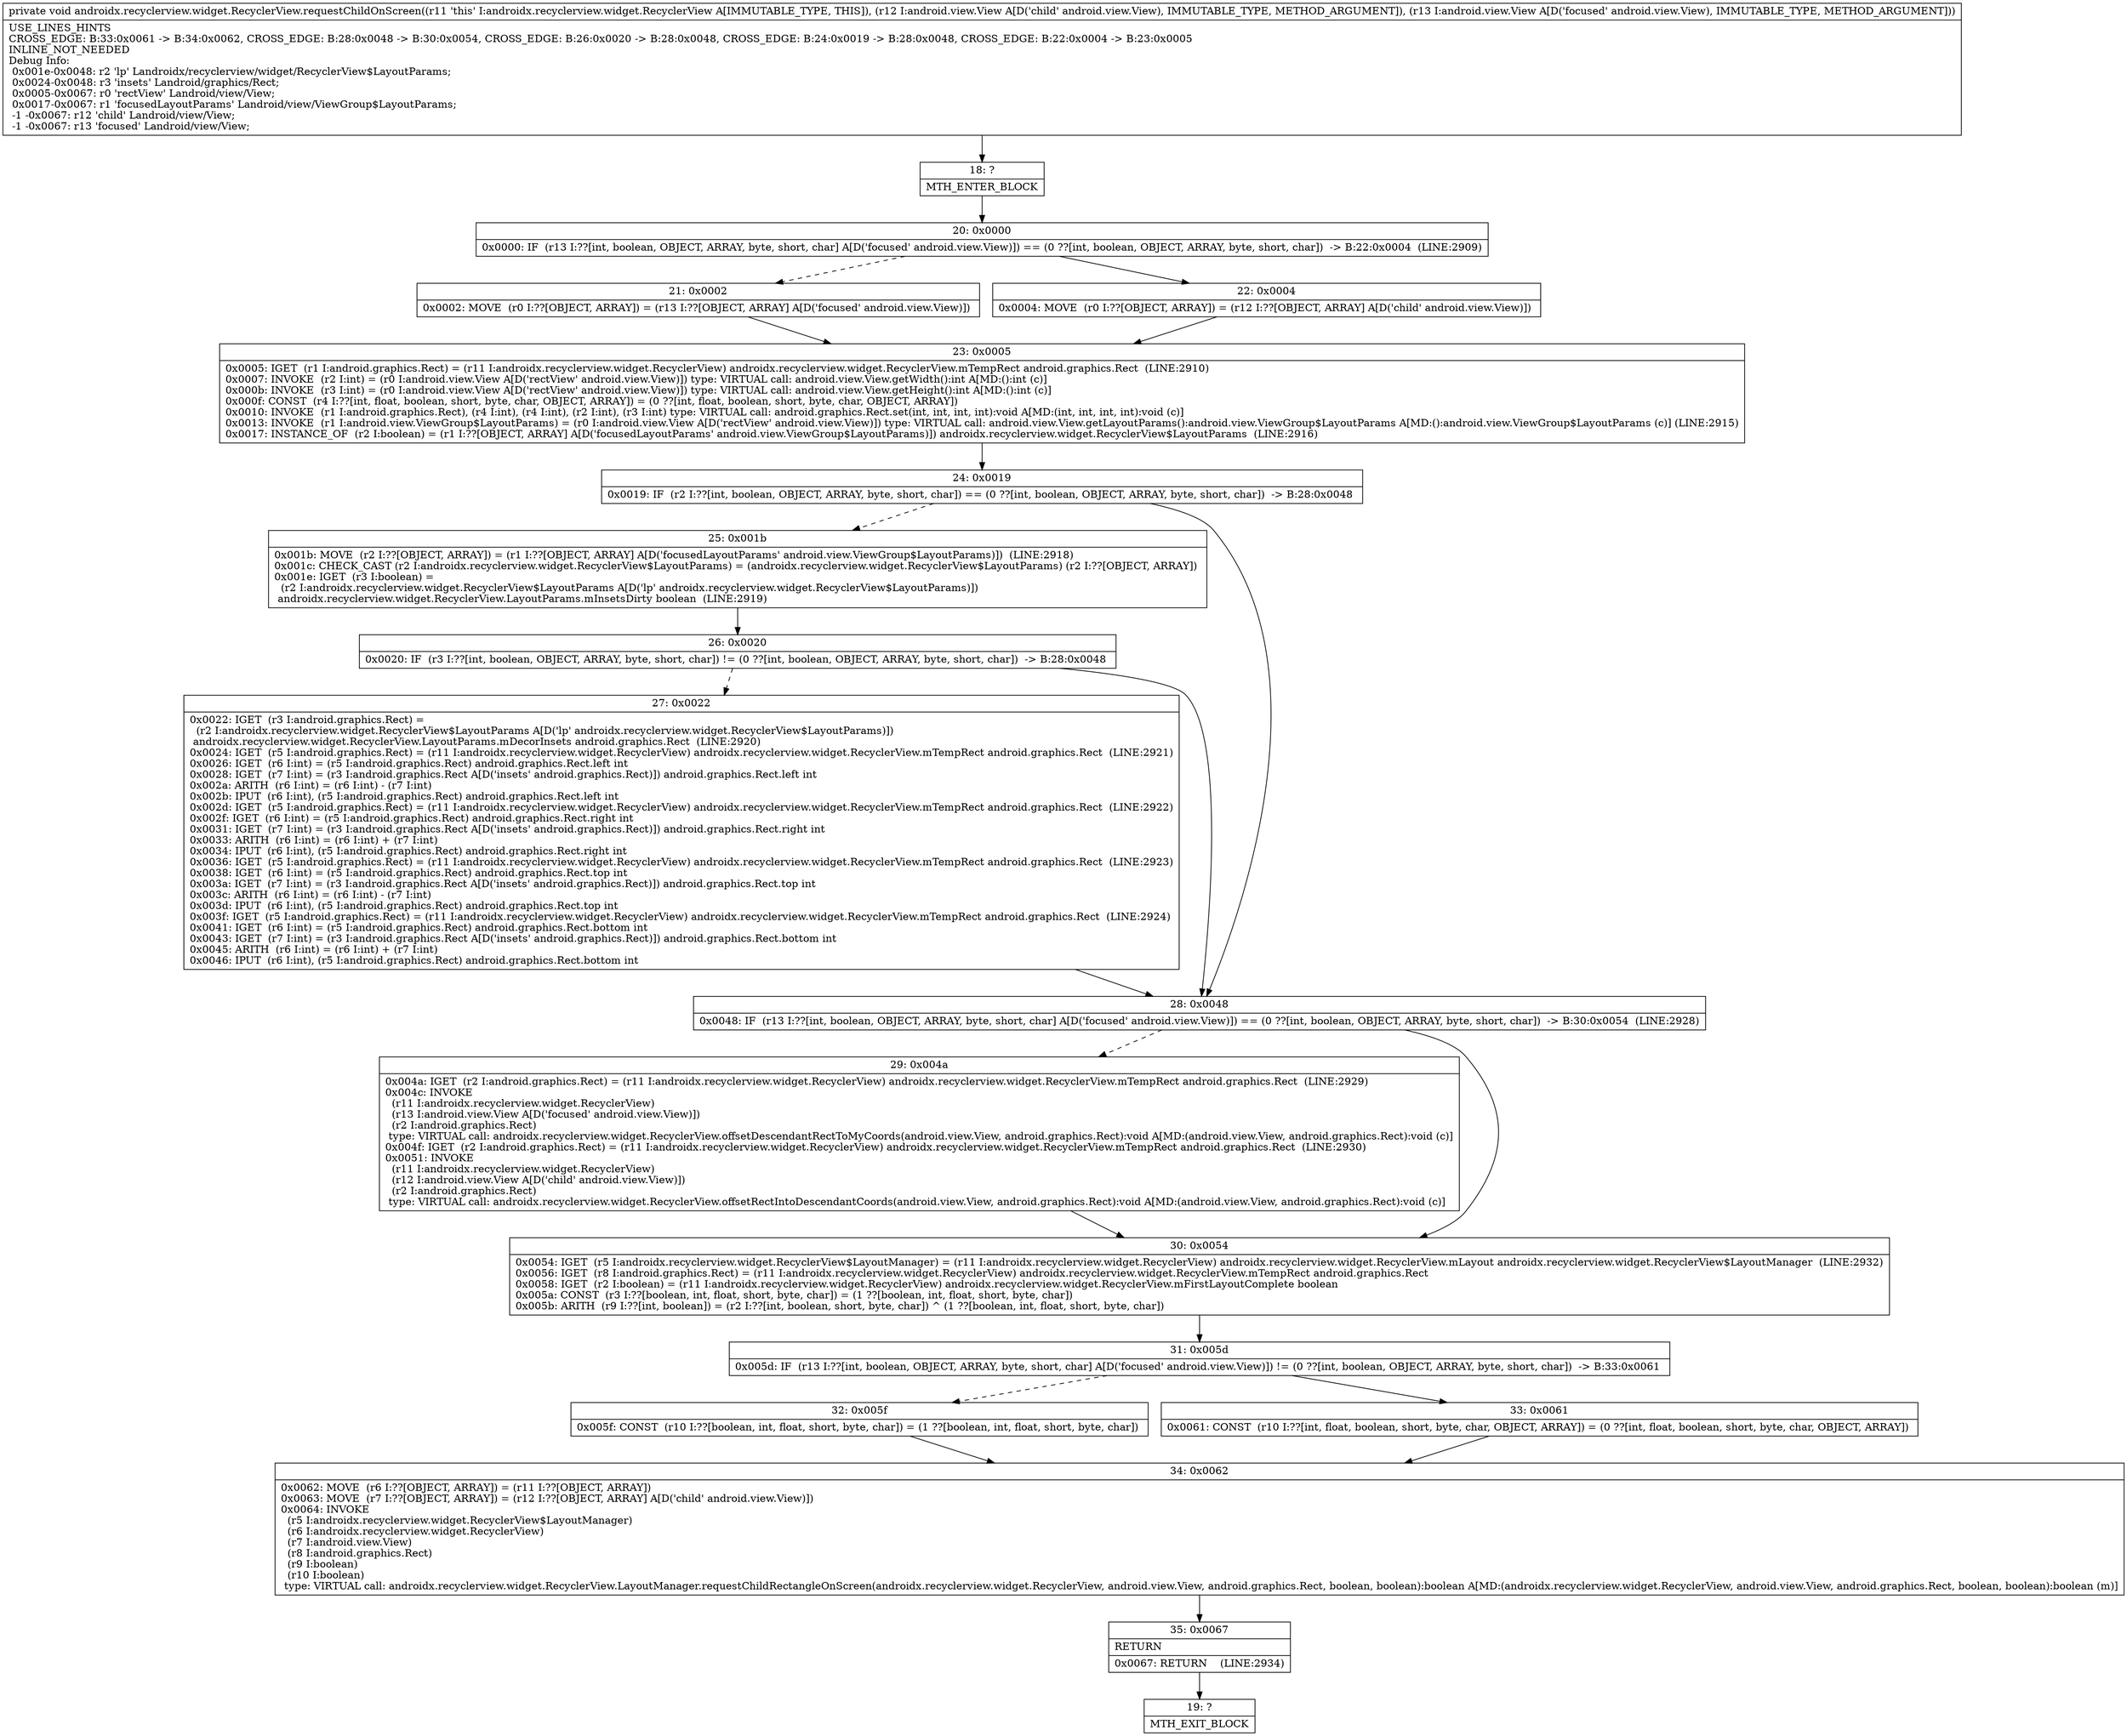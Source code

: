 digraph "CFG forandroidx.recyclerview.widget.RecyclerView.requestChildOnScreen(Landroid\/view\/View;Landroid\/view\/View;)V" {
Node_18 [shape=record,label="{18\:\ ?|MTH_ENTER_BLOCK\l}"];
Node_20 [shape=record,label="{20\:\ 0x0000|0x0000: IF  (r13 I:??[int, boolean, OBJECT, ARRAY, byte, short, char] A[D('focused' android.view.View)]) == (0 ??[int, boolean, OBJECT, ARRAY, byte, short, char])  \-\> B:22:0x0004  (LINE:2909)\l}"];
Node_21 [shape=record,label="{21\:\ 0x0002|0x0002: MOVE  (r0 I:??[OBJECT, ARRAY]) = (r13 I:??[OBJECT, ARRAY] A[D('focused' android.view.View)]) \l}"];
Node_23 [shape=record,label="{23\:\ 0x0005|0x0005: IGET  (r1 I:android.graphics.Rect) = (r11 I:androidx.recyclerview.widget.RecyclerView) androidx.recyclerview.widget.RecyclerView.mTempRect android.graphics.Rect  (LINE:2910)\l0x0007: INVOKE  (r2 I:int) = (r0 I:android.view.View A[D('rectView' android.view.View)]) type: VIRTUAL call: android.view.View.getWidth():int A[MD:():int (c)]\l0x000b: INVOKE  (r3 I:int) = (r0 I:android.view.View A[D('rectView' android.view.View)]) type: VIRTUAL call: android.view.View.getHeight():int A[MD:():int (c)]\l0x000f: CONST  (r4 I:??[int, float, boolean, short, byte, char, OBJECT, ARRAY]) = (0 ??[int, float, boolean, short, byte, char, OBJECT, ARRAY]) \l0x0010: INVOKE  (r1 I:android.graphics.Rect), (r4 I:int), (r4 I:int), (r2 I:int), (r3 I:int) type: VIRTUAL call: android.graphics.Rect.set(int, int, int, int):void A[MD:(int, int, int, int):void (c)]\l0x0013: INVOKE  (r1 I:android.view.ViewGroup$LayoutParams) = (r0 I:android.view.View A[D('rectView' android.view.View)]) type: VIRTUAL call: android.view.View.getLayoutParams():android.view.ViewGroup$LayoutParams A[MD:():android.view.ViewGroup$LayoutParams (c)] (LINE:2915)\l0x0017: INSTANCE_OF  (r2 I:boolean) = (r1 I:??[OBJECT, ARRAY] A[D('focusedLayoutParams' android.view.ViewGroup$LayoutParams)]) androidx.recyclerview.widget.RecyclerView$LayoutParams  (LINE:2916)\l}"];
Node_24 [shape=record,label="{24\:\ 0x0019|0x0019: IF  (r2 I:??[int, boolean, OBJECT, ARRAY, byte, short, char]) == (0 ??[int, boolean, OBJECT, ARRAY, byte, short, char])  \-\> B:28:0x0048 \l}"];
Node_25 [shape=record,label="{25\:\ 0x001b|0x001b: MOVE  (r2 I:??[OBJECT, ARRAY]) = (r1 I:??[OBJECT, ARRAY] A[D('focusedLayoutParams' android.view.ViewGroup$LayoutParams)])  (LINE:2918)\l0x001c: CHECK_CAST (r2 I:androidx.recyclerview.widget.RecyclerView$LayoutParams) = (androidx.recyclerview.widget.RecyclerView$LayoutParams) (r2 I:??[OBJECT, ARRAY]) \l0x001e: IGET  (r3 I:boolean) = \l  (r2 I:androidx.recyclerview.widget.RecyclerView$LayoutParams A[D('lp' androidx.recyclerview.widget.RecyclerView$LayoutParams)])\l androidx.recyclerview.widget.RecyclerView.LayoutParams.mInsetsDirty boolean  (LINE:2919)\l}"];
Node_26 [shape=record,label="{26\:\ 0x0020|0x0020: IF  (r3 I:??[int, boolean, OBJECT, ARRAY, byte, short, char]) != (0 ??[int, boolean, OBJECT, ARRAY, byte, short, char])  \-\> B:28:0x0048 \l}"];
Node_27 [shape=record,label="{27\:\ 0x0022|0x0022: IGET  (r3 I:android.graphics.Rect) = \l  (r2 I:androidx.recyclerview.widget.RecyclerView$LayoutParams A[D('lp' androidx.recyclerview.widget.RecyclerView$LayoutParams)])\l androidx.recyclerview.widget.RecyclerView.LayoutParams.mDecorInsets android.graphics.Rect  (LINE:2920)\l0x0024: IGET  (r5 I:android.graphics.Rect) = (r11 I:androidx.recyclerview.widget.RecyclerView) androidx.recyclerview.widget.RecyclerView.mTempRect android.graphics.Rect  (LINE:2921)\l0x0026: IGET  (r6 I:int) = (r5 I:android.graphics.Rect) android.graphics.Rect.left int \l0x0028: IGET  (r7 I:int) = (r3 I:android.graphics.Rect A[D('insets' android.graphics.Rect)]) android.graphics.Rect.left int \l0x002a: ARITH  (r6 I:int) = (r6 I:int) \- (r7 I:int) \l0x002b: IPUT  (r6 I:int), (r5 I:android.graphics.Rect) android.graphics.Rect.left int \l0x002d: IGET  (r5 I:android.graphics.Rect) = (r11 I:androidx.recyclerview.widget.RecyclerView) androidx.recyclerview.widget.RecyclerView.mTempRect android.graphics.Rect  (LINE:2922)\l0x002f: IGET  (r6 I:int) = (r5 I:android.graphics.Rect) android.graphics.Rect.right int \l0x0031: IGET  (r7 I:int) = (r3 I:android.graphics.Rect A[D('insets' android.graphics.Rect)]) android.graphics.Rect.right int \l0x0033: ARITH  (r6 I:int) = (r6 I:int) + (r7 I:int) \l0x0034: IPUT  (r6 I:int), (r5 I:android.graphics.Rect) android.graphics.Rect.right int \l0x0036: IGET  (r5 I:android.graphics.Rect) = (r11 I:androidx.recyclerview.widget.RecyclerView) androidx.recyclerview.widget.RecyclerView.mTempRect android.graphics.Rect  (LINE:2923)\l0x0038: IGET  (r6 I:int) = (r5 I:android.graphics.Rect) android.graphics.Rect.top int \l0x003a: IGET  (r7 I:int) = (r3 I:android.graphics.Rect A[D('insets' android.graphics.Rect)]) android.graphics.Rect.top int \l0x003c: ARITH  (r6 I:int) = (r6 I:int) \- (r7 I:int) \l0x003d: IPUT  (r6 I:int), (r5 I:android.graphics.Rect) android.graphics.Rect.top int \l0x003f: IGET  (r5 I:android.graphics.Rect) = (r11 I:androidx.recyclerview.widget.RecyclerView) androidx.recyclerview.widget.RecyclerView.mTempRect android.graphics.Rect  (LINE:2924)\l0x0041: IGET  (r6 I:int) = (r5 I:android.graphics.Rect) android.graphics.Rect.bottom int \l0x0043: IGET  (r7 I:int) = (r3 I:android.graphics.Rect A[D('insets' android.graphics.Rect)]) android.graphics.Rect.bottom int \l0x0045: ARITH  (r6 I:int) = (r6 I:int) + (r7 I:int) \l0x0046: IPUT  (r6 I:int), (r5 I:android.graphics.Rect) android.graphics.Rect.bottom int \l}"];
Node_28 [shape=record,label="{28\:\ 0x0048|0x0048: IF  (r13 I:??[int, boolean, OBJECT, ARRAY, byte, short, char] A[D('focused' android.view.View)]) == (0 ??[int, boolean, OBJECT, ARRAY, byte, short, char])  \-\> B:30:0x0054  (LINE:2928)\l}"];
Node_29 [shape=record,label="{29\:\ 0x004a|0x004a: IGET  (r2 I:android.graphics.Rect) = (r11 I:androidx.recyclerview.widget.RecyclerView) androidx.recyclerview.widget.RecyclerView.mTempRect android.graphics.Rect  (LINE:2929)\l0x004c: INVOKE  \l  (r11 I:androidx.recyclerview.widget.RecyclerView)\l  (r13 I:android.view.View A[D('focused' android.view.View)])\l  (r2 I:android.graphics.Rect)\l type: VIRTUAL call: androidx.recyclerview.widget.RecyclerView.offsetDescendantRectToMyCoords(android.view.View, android.graphics.Rect):void A[MD:(android.view.View, android.graphics.Rect):void (c)]\l0x004f: IGET  (r2 I:android.graphics.Rect) = (r11 I:androidx.recyclerview.widget.RecyclerView) androidx.recyclerview.widget.RecyclerView.mTempRect android.graphics.Rect  (LINE:2930)\l0x0051: INVOKE  \l  (r11 I:androidx.recyclerview.widget.RecyclerView)\l  (r12 I:android.view.View A[D('child' android.view.View)])\l  (r2 I:android.graphics.Rect)\l type: VIRTUAL call: androidx.recyclerview.widget.RecyclerView.offsetRectIntoDescendantCoords(android.view.View, android.graphics.Rect):void A[MD:(android.view.View, android.graphics.Rect):void (c)]\l}"];
Node_30 [shape=record,label="{30\:\ 0x0054|0x0054: IGET  (r5 I:androidx.recyclerview.widget.RecyclerView$LayoutManager) = (r11 I:androidx.recyclerview.widget.RecyclerView) androidx.recyclerview.widget.RecyclerView.mLayout androidx.recyclerview.widget.RecyclerView$LayoutManager  (LINE:2932)\l0x0056: IGET  (r8 I:android.graphics.Rect) = (r11 I:androidx.recyclerview.widget.RecyclerView) androidx.recyclerview.widget.RecyclerView.mTempRect android.graphics.Rect \l0x0058: IGET  (r2 I:boolean) = (r11 I:androidx.recyclerview.widget.RecyclerView) androidx.recyclerview.widget.RecyclerView.mFirstLayoutComplete boolean \l0x005a: CONST  (r3 I:??[boolean, int, float, short, byte, char]) = (1 ??[boolean, int, float, short, byte, char]) \l0x005b: ARITH  (r9 I:??[int, boolean]) = (r2 I:??[int, boolean, short, byte, char]) ^ (1 ??[boolean, int, float, short, byte, char]) \l}"];
Node_31 [shape=record,label="{31\:\ 0x005d|0x005d: IF  (r13 I:??[int, boolean, OBJECT, ARRAY, byte, short, char] A[D('focused' android.view.View)]) != (0 ??[int, boolean, OBJECT, ARRAY, byte, short, char])  \-\> B:33:0x0061 \l}"];
Node_32 [shape=record,label="{32\:\ 0x005f|0x005f: CONST  (r10 I:??[boolean, int, float, short, byte, char]) = (1 ??[boolean, int, float, short, byte, char]) \l}"];
Node_34 [shape=record,label="{34\:\ 0x0062|0x0062: MOVE  (r6 I:??[OBJECT, ARRAY]) = (r11 I:??[OBJECT, ARRAY]) \l0x0063: MOVE  (r7 I:??[OBJECT, ARRAY]) = (r12 I:??[OBJECT, ARRAY] A[D('child' android.view.View)]) \l0x0064: INVOKE  \l  (r5 I:androidx.recyclerview.widget.RecyclerView$LayoutManager)\l  (r6 I:androidx.recyclerview.widget.RecyclerView)\l  (r7 I:android.view.View)\l  (r8 I:android.graphics.Rect)\l  (r9 I:boolean)\l  (r10 I:boolean)\l type: VIRTUAL call: androidx.recyclerview.widget.RecyclerView.LayoutManager.requestChildRectangleOnScreen(androidx.recyclerview.widget.RecyclerView, android.view.View, android.graphics.Rect, boolean, boolean):boolean A[MD:(androidx.recyclerview.widget.RecyclerView, android.view.View, android.graphics.Rect, boolean, boolean):boolean (m)]\l}"];
Node_35 [shape=record,label="{35\:\ 0x0067|RETURN\l|0x0067: RETURN    (LINE:2934)\l}"];
Node_19 [shape=record,label="{19\:\ ?|MTH_EXIT_BLOCK\l}"];
Node_33 [shape=record,label="{33\:\ 0x0061|0x0061: CONST  (r10 I:??[int, float, boolean, short, byte, char, OBJECT, ARRAY]) = (0 ??[int, float, boolean, short, byte, char, OBJECT, ARRAY]) \l}"];
Node_22 [shape=record,label="{22\:\ 0x0004|0x0004: MOVE  (r0 I:??[OBJECT, ARRAY]) = (r12 I:??[OBJECT, ARRAY] A[D('child' android.view.View)]) \l}"];
MethodNode[shape=record,label="{private void androidx.recyclerview.widget.RecyclerView.requestChildOnScreen((r11 'this' I:androidx.recyclerview.widget.RecyclerView A[IMMUTABLE_TYPE, THIS]), (r12 I:android.view.View A[D('child' android.view.View), IMMUTABLE_TYPE, METHOD_ARGUMENT]), (r13 I:android.view.View A[D('focused' android.view.View), IMMUTABLE_TYPE, METHOD_ARGUMENT]))  | USE_LINES_HINTS\lCROSS_EDGE: B:33:0x0061 \-\> B:34:0x0062, CROSS_EDGE: B:28:0x0048 \-\> B:30:0x0054, CROSS_EDGE: B:26:0x0020 \-\> B:28:0x0048, CROSS_EDGE: B:24:0x0019 \-\> B:28:0x0048, CROSS_EDGE: B:22:0x0004 \-\> B:23:0x0005\lINLINE_NOT_NEEDED\lDebug Info:\l  0x001e\-0x0048: r2 'lp' Landroidx\/recyclerview\/widget\/RecyclerView$LayoutParams;\l  0x0024\-0x0048: r3 'insets' Landroid\/graphics\/Rect;\l  0x0005\-0x0067: r0 'rectView' Landroid\/view\/View;\l  0x0017\-0x0067: r1 'focusedLayoutParams' Landroid\/view\/ViewGroup$LayoutParams;\l  \-1 \-0x0067: r12 'child' Landroid\/view\/View;\l  \-1 \-0x0067: r13 'focused' Landroid\/view\/View;\l}"];
MethodNode -> Node_18;Node_18 -> Node_20;
Node_20 -> Node_21[style=dashed];
Node_20 -> Node_22;
Node_21 -> Node_23;
Node_23 -> Node_24;
Node_24 -> Node_25[style=dashed];
Node_24 -> Node_28;
Node_25 -> Node_26;
Node_26 -> Node_27[style=dashed];
Node_26 -> Node_28;
Node_27 -> Node_28;
Node_28 -> Node_29[style=dashed];
Node_28 -> Node_30;
Node_29 -> Node_30;
Node_30 -> Node_31;
Node_31 -> Node_32[style=dashed];
Node_31 -> Node_33;
Node_32 -> Node_34;
Node_34 -> Node_35;
Node_35 -> Node_19;
Node_33 -> Node_34;
Node_22 -> Node_23;
}

